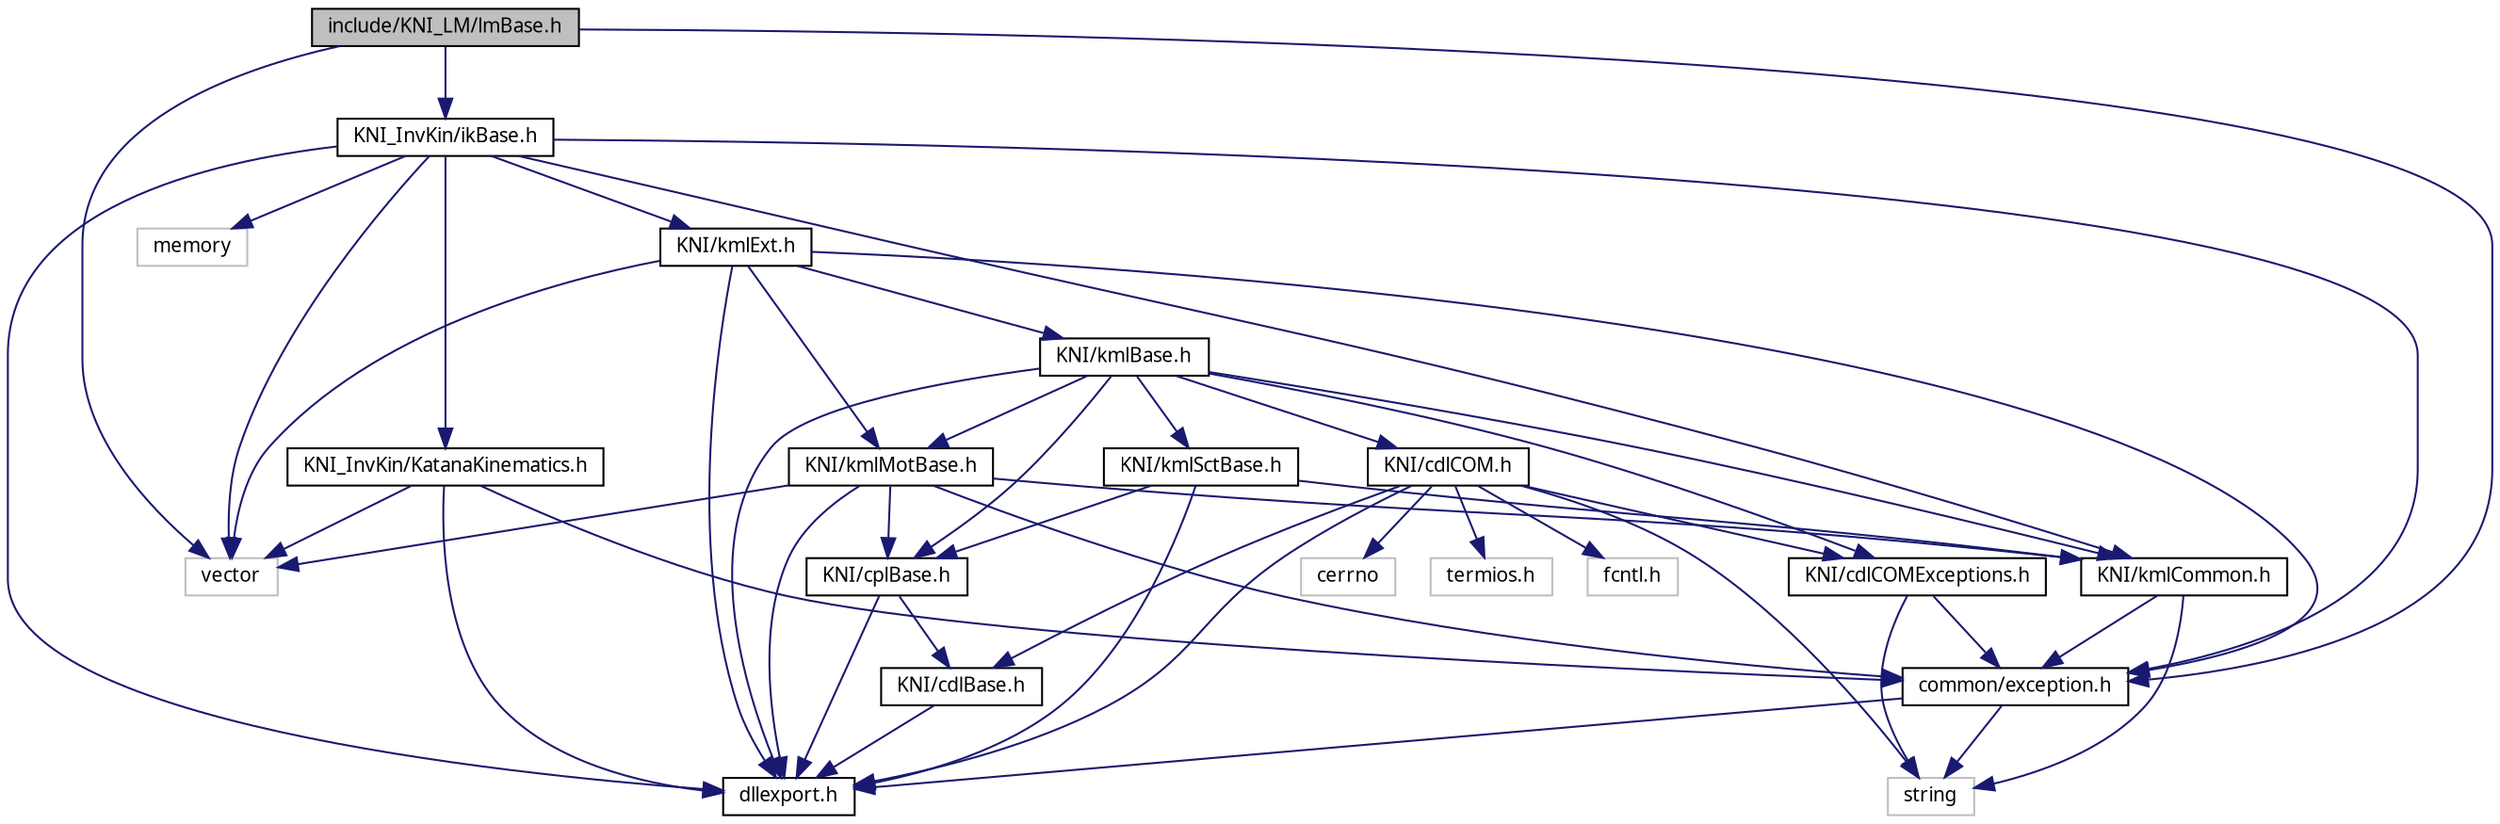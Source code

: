 digraph G
{
  edge [fontname="FreeSans.ttf",fontsize=10,labelfontname="FreeSans.ttf",labelfontsize=10];
  node [fontname="FreeSans.ttf",fontsize=10,shape=record];
  Node1 [label="include/KNI_LM/lmBase.h",height=0.2,width=0.4,color="black", fillcolor="grey75", style="filled" fontcolor="black"];
  Node1 -> Node2 [color="midnightblue",fontsize=10,style="solid",fontname="FreeSans.ttf"];
  Node2 [label="KNI_InvKin/ikBase.h",height=0.2,width=0.4,color="black", fillcolor="white", style="filled",URL="$ikBase_8h.html"];
  Node2 -> Node3 [color="midnightblue",fontsize=10,style="solid",fontname="FreeSans.ttf"];
  Node3 [label="common/exception.h",height=0.2,width=0.4,color="black", fillcolor="white", style="filled",URL="$exception_8h.html"];
  Node3 -> Node4 [color="midnightblue",fontsize=10,style="solid",fontname="FreeSans.ttf"];
  Node4 [label="string",height=0.2,width=0.4,color="grey75", fillcolor="white", style="filled"];
  Node3 -> Node5 [color="midnightblue",fontsize=10,style="solid",fontname="FreeSans.ttf"];
  Node5 [label="dllexport.h",height=0.2,width=0.4,color="black", fillcolor="white", style="filled",URL="$dllexport_8h.html"];
  Node2 -> Node5 [color="midnightblue",fontsize=10,style="solid",fontname="FreeSans.ttf"];
  Node2 -> Node6 [color="midnightblue",fontsize=10,style="solid",fontname="FreeSans.ttf"];
  Node6 [label="KNI/kmlExt.h",height=0.2,width=0.4,color="black", fillcolor="white", style="filled",URL="$kmlExt_8h.html"];
  Node6 -> Node5 [color="midnightblue",fontsize=10,style="solid",fontname="FreeSans.ttf"];
  Node6 -> Node3 [color="midnightblue",fontsize=10,style="solid",fontname="FreeSans.ttf"];
  Node6 -> Node7 [color="midnightblue",fontsize=10,style="solid",fontname="FreeSans.ttf"];
  Node7 [label="KNI/kmlBase.h",height=0.2,width=0.4,color="black", fillcolor="white", style="filled",URL="$kmlBase_8h.html"];
  Node7 -> Node5 [color="midnightblue",fontsize=10,style="solid",fontname="FreeSans.ttf"];
  Node7 -> Node8 [color="midnightblue",fontsize=10,style="solid",fontname="FreeSans.ttf"];
  Node8 [label="KNI/cplBase.h",height=0.2,width=0.4,color="black", fillcolor="white", style="filled",URL="$cplBase_8h.html"];
  Node8 -> Node5 [color="midnightblue",fontsize=10,style="solid",fontname="FreeSans.ttf"];
  Node8 -> Node9 [color="midnightblue",fontsize=10,style="solid",fontname="FreeSans.ttf"];
  Node9 [label="KNI/cdlBase.h",height=0.2,width=0.4,color="black", fillcolor="white", style="filled",URL="$cdlBase_8h.html"];
  Node9 -> Node5 [color="midnightblue",fontsize=10,style="solid",fontname="FreeSans.ttf"];
  Node7 -> Node10 [color="midnightblue",fontsize=10,style="solid",fontname="FreeSans.ttf"];
  Node10 [label="KNI/kmlCommon.h",height=0.2,width=0.4,color="black", fillcolor="white", style="filled",URL="$kmlCommon_8h.html"];
  Node10 -> Node3 [color="midnightblue",fontsize=10,style="solid",fontname="FreeSans.ttf"];
  Node10 -> Node4 [color="midnightblue",fontsize=10,style="solid",fontname="FreeSans.ttf"];
  Node7 -> Node11 [color="midnightblue",fontsize=10,style="solid",fontname="FreeSans.ttf"];
  Node11 [label="KNI/kmlMotBase.h",height=0.2,width=0.4,color="black", fillcolor="white", style="filled",URL="$kmlMotBase_8h.html"];
  Node11 -> Node3 [color="midnightblue",fontsize=10,style="solid",fontname="FreeSans.ttf"];
  Node11 -> Node5 [color="midnightblue",fontsize=10,style="solid",fontname="FreeSans.ttf"];
  Node11 -> Node10 [color="midnightblue",fontsize=10,style="solid",fontname="FreeSans.ttf"];
  Node11 -> Node8 [color="midnightblue",fontsize=10,style="solid",fontname="FreeSans.ttf"];
  Node11 -> Node12 [color="midnightblue",fontsize=10,style="solid",fontname="FreeSans.ttf"];
  Node12 [label="vector",height=0.2,width=0.4,color="grey75", fillcolor="white", style="filled"];
  Node7 -> Node13 [color="midnightblue",fontsize=10,style="solid",fontname="FreeSans.ttf"];
  Node13 [label="KNI/kmlSctBase.h",height=0.2,width=0.4,color="black", fillcolor="white", style="filled",URL="$kmlSctBase_8h.html"];
  Node13 -> Node5 [color="midnightblue",fontsize=10,style="solid",fontname="FreeSans.ttf"];
  Node13 -> Node10 [color="midnightblue",fontsize=10,style="solid",fontname="FreeSans.ttf"];
  Node13 -> Node8 [color="midnightblue",fontsize=10,style="solid",fontname="FreeSans.ttf"];
  Node7 -> Node14 [color="midnightblue",fontsize=10,style="solid",fontname="FreeSans.ttf"];
  Node14 [label="KNI/cdlCOM.h",height=0.2,width=0.4,color="black", fillcolor="white", style="filled",URL="$cdlCOM_8h.html"];
  Node14 -> Node5 [color="midnightblue",fontsize=10,style="solid",fontname="FreeSans.ttf"];
  Node14 -> Node9 [color="midnightblue",fontsize=10,style="solid",fontname="FreeSans.ttf"];
  Node14 -> Node15 [color="midnightblue",fontsize=10,style="solid",fontname="FreeSans.ttf"];
  Node15 [label="KNI/cdlCOMExceptions.h",height=0.2,width=0.4,color="black", fillcolor="white", style="filled",URL="$cdlCOMExceptions_8h.html"];
  Node15 -> Node3 [color="midnightblue",fontsize=10,style="solid",fontname="FreeSans.ttf"];
  Node15 -> Node4 [color="midnightblue",fontsize=10,style="solid",fontname="FreeSans.ttf"];
  Node14 -> Node4 [color="midnightblue",fontsize=10,style="solid",fontname="FreeSans.ttf"];
  Node14 -> Node16 [color="midnightblue",fontsize=10,style="solid",fontname="FreeSans.ttf"];
  Node16 [label="termios.h",height=0.2,width=0.4,color="grey75", fillcolor="white", style="filled"];
  Node14 -> Node17 [color="midnightblue",fontsize=10,style="solid",fontname="FreeSans.ttf"];
  Node17 [label="fcntl.h",height=0.2,width=0.4,color="grey75", fillcolor="white", style="filled"];
  Node14 -> Node18 [color="midnightblue",fontsize=10,style="solid",fontname="FreeSans.ttf"];
  Node18 [label="cerrno",height=0.2,width=0.4,color="grey75", fillcolor="white", style="filled"];
  Node7 -> Node15 [color="midnightblue",fontsize=10,style="solid",fontname="FreeSans.ttf"];
  Node6 -> Node11 [color="midnightblue",fontsize=10,style="solid",fontname="FreeSans.ttf"];
  Node6 -> Node12 [color="midnightblue",fontsize=10,style="solid",fontname="FreeSans.ttf"];
  Node2 -> Node10 [color="midnightblue",fontsize=10,style="solid",fontname="FreeSans.ttf"];
  Node2 -> Node19 [color="midnightblue",fontsize=10,style="solid",fontname="FreeSans.ttf"];
  Node19 [label="KNI_InvKin/KatanaKinematics.h",height=0.2,width=0.4,color="black", fillcolor="white", style="filled",URL="$KatanaKinematics_8h.html"];
  Node19 -> Node5 [color="midnightblue",fontsize=10,style="solid",fontname="FreeSans.ttf"];
  Node19 -> Node3 [color="midnightblue",fontsize=10,style="solid",fontname="FreeSans.ttf"];
  Node19 -> Node12 [color="midnightblue",fontsize=10,style="solid",fontname="FreeSans.ttf"];
  Node2 -> Node12 [color="midnightblue",fontsize=10,style="solid",fontname="FreeSans.ttf"];
  Node2 -> Node20 [color="midnightblue",fontsize=10,style="solid",fontname="FreeSans.ttf"];
  Node20 [label="memory",height=0.2,width=0.4,color="grey75", fillcolor="white", style="filled"];
  Node1 -> Node3 [color="midnightblue",fontsize=10,style="solid",fontname="FreeSans.ttf"];
  Node1 -> Node12 [color="midnightblue",fontsize=10,style="solid",fontname="FreeSans.ttf"];
}
